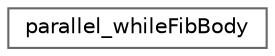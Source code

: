 digraph "类继承关系图"
{
 // LATEX_PDF_SIZE
  bgcolor="transparent";
  edge [fontname=Helvetica,fontsize=10,labelfontname=Helvetica,labelfontsize=10];
  node [fontname=Helvetica,fontsize=10,shape=box,height=0.2,width=0.4];
  rankdir="LR";
  Node0 [id="Node000000",label="parallel_whileFibBody",height=0.2,width=0.4,color="grey40", fillcolor="white", style="filled",URL="$classparallel__while_fib_body.html",tooltip="Functor for parallel_while which process the queue"];
}
